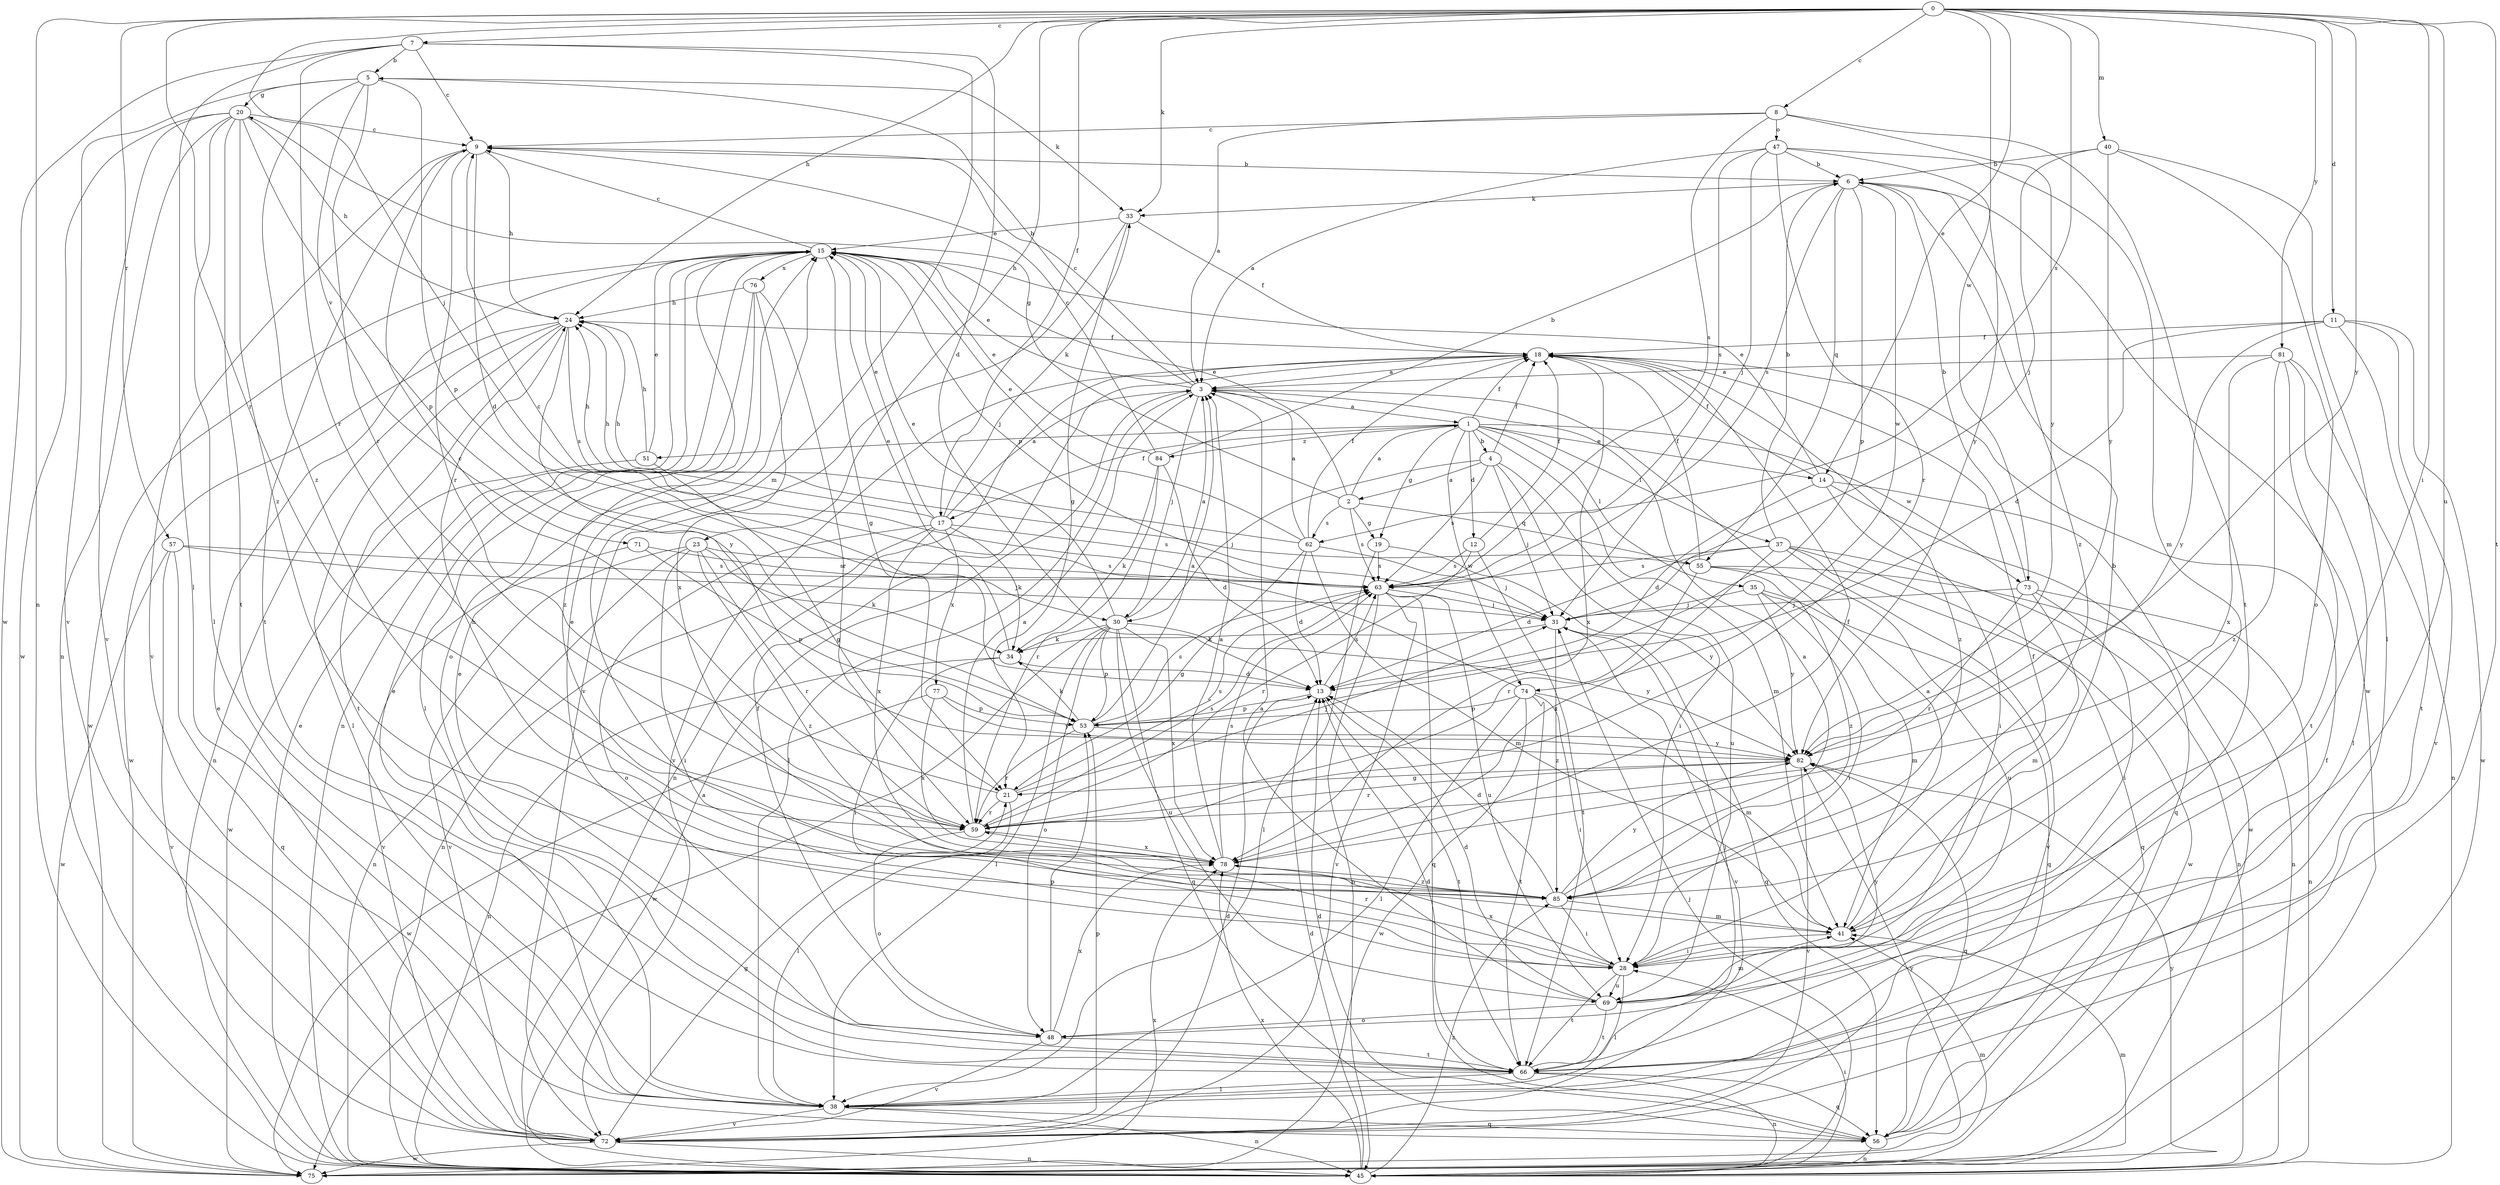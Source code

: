 strict digraph  {
0;
1;
2;
3;
4;
5;
6;
7;
8;
9;
11;
12;
13;
14;
15;
17;
18;
19;
20;
21;
23;
24;
28;
30;
31;
33;
34;
35;
37;
38;
40;
41;
45;
47;
48;
51;
53;
55;
56;
57;
59;
62;
63;
66;
69;
71;
72;
73;
74;
75;
76;
77;
78;
81;
82;
84;
85;
0 -> 7  [label=c];
0 -> 8  [label=c];
0 -> 11  [label=d];
0 -> 14  [label=e];
0 -> 17  [label=f];
0 -> 23  [label=h];
0 -> 24  [label=h];
0 -> 28  [label=i];
0 -> 30  [label=j];
0 -> 33  [label=k];
0 -> 40  [label=m];
0 -> 45  [label=n];
0 -> 57  [label=r];
0 -> 59  [label=r];
0 -> 62  [label=s];
0 -> 66  [label=t];
0 -> 69  [label=u];
0 -> 73  [label=w];
0 -> 81  [label=y];
0 -> 82  [label=y];
1 -> 4  [label=b];
1 -> 12  [label=d];
1 -> 14  [label=e];
1 -> 17  [label=f];
1 -> 18  [label=f];
1 -> 19  [label=g];
1 -> 35  [label=l];
1 -> 37  [label=l];
1 -> 41  [label=m];
1 -> 51  [label=p];
1 -> 73  [label=w];
1 -> 74  [label=w];
1 -> 84  [label=z];
2 -> 1  [label=a];
2 -> 15  [label=e];
2 -> 19  [label=g];
2 -> 20  [label=g];
2 -> 55  [label=q];
2 -> 62  [label=s];
2 -> 63  [label=s];
3 -> 1  [label=a];
3 -> 5  [label=b];
3 -> 9  [label=c];
3 -> 15  [label=e];
3 -> 30  [label=j];
3 -> 38  [label=l];
4 -> 2  [label=a];
4 -> 18  [label=f];
4 -> 28  [label=i];
4 -> 30  [label=j];
4 -> 31  [label=j];
4 -> 63  [label=s];
4 -> 69  [label=u];
5 -> 20  [label=g];
5 -> 33  [label=k];
5 -> 53  [label=p];
5 -> 59  [label=r];
5 -> 71  [label=v];
5 -> 72  [label=v];
5 -> 85  [label=z];
6 -> 33  [label=k];
6 -> 53  [label=p];
6 -> 55  [label=q];
6 -> 63  [label=s];
6 -> 74  [label=w];
6 -> 75  [label=w];
6 -> 85  [label=z];
7 -> 5  [label=b];
7 -> 9  [label=c];
7 -> 13  [label=d];
7 -> 38  [label=l];
7 -> 41  [label=m];
7 -> 59  [label=r];
7 -> 75  [label=w];
8 -> 3  [label=a];
8 -> 9  [label=c];
8 -> 47  [label=o];
8 -> 63  [label=s];
8 -> 66  [label=t];
8 -> 82  [label=y];
9 -> 6  [label=b];
9 -> 13  [label=d];
9 -> 24  [label=h];
9 -> 59  [label=r];
9 -> 66  [label=t];
9 -> 72  [label=v];
11 -> 13  [label=d];
11 -> 18  [label=f];
11 -> 66  [label=t];
11 -> 72  [label=v];
11 -> 75  [label=w];
11 -> 82  [label=y];
12 -> 18  [label=f];
12 -> 59  [label=r];
12 -> 63  [label=s];
12 -> 66  [label=t];
13 -> 53  [label=p];
13 -> 63  [label=s];
13 -> 66  [label=t];
14 -> 13  [label=d];
14 -> 15  [label=e];
14 -> 18  [label=f];
14 -> 28  [label=i];
14 -> 56  [label=q];
14 -> 75  [label=w];
15 -> 9  [label=c];
15 -> 21  [label=g];
15 -> 31  [label=j];
15 -> 45  [label=n];
15 -> 48  [label=o];
15 -> 75  [label=w];
15 -> 76  [label=x];
17 -> 3  [label=a];
17 -> 15  [label=e];
17 -> 24  [label=h];
17 -> 33  [label=k];
17 -> 34  [label=k];
17 -> 45  [label=n];
17 -> 48  [label=o];
17 -> 63  [label=s];
17 -> 77  [label=x];
17 -> 78  [label=x];
18 -> 3  [label=a];
18 -> 45  [label=n];
18 -> 72  [label=v];
18 -> 78  [label=x];
18 -> 85  [label=z];
19 -> 38  [label=l];
19 -> 63  [label=s];
19 -> 82  [label=y];
20 -> 9  [label=c];
20 -> 24  [label=h];
20 -> 38  [label=l];
20 -> 45  [label=n];
20 -> 53  [label=p];
20 -> 66  [label=t];
20 -> 72  [label=v];
20 -> 75  [label=w];
20 -> 85  [label=z];
21 -> 9  [label=c];
21 -> 31  [label=j];
21 -> 38  [label=l];
21 -> 59  [label=r];
21 -> 63  [label=s];
23 -> 28  [label=i];
23 -> 34  [label=k];
23 -> 45  [label=n];
23 -> 59  [label=r];
23 -> 63  [label=s];
23 -> 72  [label=v];
23 -> 85  [label=z];
24 -> 18  [label=f];
24 -> 38  [label=l];
24 -> 45  [label=n];
24 -> 63  [label=s];
24 -> 66  [label=t];
24 -> 75  [label=w];
24 -> 82  [label=y];
28 -> 3  [label=a];
28 -> 15  [label=e];
28 -> 38  [label=l];
28 -> 59  [label=r];
28 -> 66  [label=t];
28 -> 69  [label=u];
28 -> 78  [label=x];
30 -> 3  [label=a];
30 -> 15  [label=e];
30 -> 34  [label=k];
30 -> 38  [label=l];
30 -> 48  [label=o];
30 -> 53  [label=p];
30 -> 56  [label=q];
30 -> 69  [label=u];
30 -> 75  [label=w];
30 -> 78  [label=x];
30 -> 82  [label=y];
31 -> 34  [label=k];
31 -> 56  [label=q];
31 -> 72  [label=v];
31 -> 85  [label=z];
33 -> 15  [label=e];
33 -> 18  [label=f];
33 -> 21  [label=g];
33 -> 72  [label=v];
34 -> 13  [label=d];
34 -> 15  [label=e];
34 -> 28  [label=i];
34 -> 45  [label=n];
35 -> 28  [label=i];
35 -> 31  [label=j];
35 -> 41  [label=m];
35 -> 56  [label=q];
35 -> 82  [label=y];
37 -> 6  [label=b];
37 -> 13  [label=d];
37 -> 45  [label=n];
37 -> 56  [label=q];
37 -> 63  [label=s];
37 -> 72  [label=v];
37 -> 75  [label=w];
37 -> 78  [label=x];
38 -> 15  [label=e];
38 -> 45  [label=n];
38 -> 56  [label=q];
38 -> 72  [label=v];
40 -> 6  [label=b];
40 -> 31  [label=j];
40 -> 38  [label=l];
40 -> 48  [label=o];
40 -> 82  [label=y];
41 -> 6  [label=b];
41 -> 18  [label=f];
41 -> 28  [label=i];
45 -> 3  [label=a];
45 -> 13  [label=d];
45 -> 15  [label=e];
45 -> 28  [label=i];
45 -> 31  [label=j];
45 -> 41  [label=m];
45 -> 78  [label=x];
45 -> 82  [label=y];
45 -> 85  [label=z];
47 -> 3  [label=a];
47 -> 6  [label=b];
47 -> 31  [label=j];
47 -> 41  [label=m];
47 -> 59  [label=r];
47 -> 63  [label=s];
47 -> 82  [label=y];
48 -> 18  [label=f];
48 -> 53  [label=p];
48 -> 66  [label=t];
48 -> 72  [label=v];
48 -> 78  [label=x];
51 -> 15  [label=e];
51 -> 21  [label=g];
51 -> 24  [label=h];
51 -> 75  [label=w];
53 -> 3  [label=a];
53 -> 34  [label=k];
53 -> 59  [label=r];
53 -> 63  [label=s];
53 -> 82  [label=y];
55 -> 18  [label=f];
55 -> 24  [label=h];
55 -> 45  [label=n];
55 -> 59  [label=r];
55 -> 69  [label=u];
55 -> 85  [label=z];
56 -> 13  [label=d];
56 -> 18  [label=f];
56 -> 45  [label=n];
57 -> 31  [label=j];
57 -> 56  [label=q];
57 -> 63  [label=s];
57 -> 72  [label=v];
57 -> 75  [label=w];
59 -> 3  [label=a];
59 -> 48  [label=o];
59 -> 63  [label=s];
59 -> 78  [label=x];
62 -> 3  [label=a];
62 -> 13  [label=d];
62 -> 15  [label=e];
62 -> 18  [label=f];
62 -> 21  [label=g];
62 -> 24  [label=h];
62 -> 31  [label=j];
62 -> 41  [label=m];
63 -> 31  [label=j];
63 -> 45  [label=n];
63 -> 56  [label=q];
63 -> 69  [label=u];
63 -> 72  [label=v];
66 -> 13  [label=d];
66 -> 15  [label=e];
66 -> 31  [label=j];
66 -> 38  [label=l];
66 -> 45  [label=n];
66 -> 56  [label=q];
69 -> 3  [label=a];
69 -> 13  [label=d];
69 -> 41  [label=m];
69 -> 48  [label=o];
69 -> 66  [label=t];
69 -> 82  [label=y];
71 -> 53  [label=p];
71 -> 63  [label=s];
71 -> 72  [label=v];
72 -> 13  [label=d];
72 -> 15  [label=e];
72 -> 21  [label=g];
72 -> 45  [label=n];
72 -> 53  [label=p];
72 -> 75  [label=w];
73 -> 6  [label=b];
73 -> 28  [label=i];
73 -> 31  [label=j];
73 -> 41  [label=m];
73 -> 45  [label=n];
73 -> 59  [label=r];
74 -> 9  [label=c];
74 -> 28  [label=i];
74 -> 38  [label=l];
74 -> 41  [label=m];
74 -> 53  [label=p];
74 -> 66  [label=t];
74 -> 75  [label=w];
75 -> 41  [label=m];
75 -> 78  [label=x];
75 -> 82  [label=y];
76 -> 24  [label=h];
76 -> 38  [label=l];
76 -> 59  [label=r];
76 -> 78  [label=x];
76 -> 85  [label=z];
77 -> 53  [label=p];
77 -> 75  [label=w];
77 -> 78  [label=x];
77 -> 82  [label=y];
78 -> 3  [label=a];
78 -> 18  [label=f];
78 -> 63  [label=s];
78 -> 85  [label=z];
81 -> 3  [label=a];
81 -> 38  [label=l];
81 -> 45  [label=n];
81 -> 66  [label=t];
81 -> 78  [label=x];
81 -> 85  [label=z];
82 -> 21  [label=g];
82 -> 56  [label=q];
82 -> 59  [label=r];
82 -> 72  [label=v];
84 -> 6  [label=b];
84 -> 9  [label=c];
84 -> 13  [label=d];
84 -> 15  [label=e];
84 -> 34  [label=k];
84 -> 59  [label=r];
85 -> 3  [label=a];
85 -> 13  [label=d];
85 -> 24  [label=h];
85 -> 28  [label=i];
85 -> 41  [label=m];
85 -> 82  [label=y];
}
